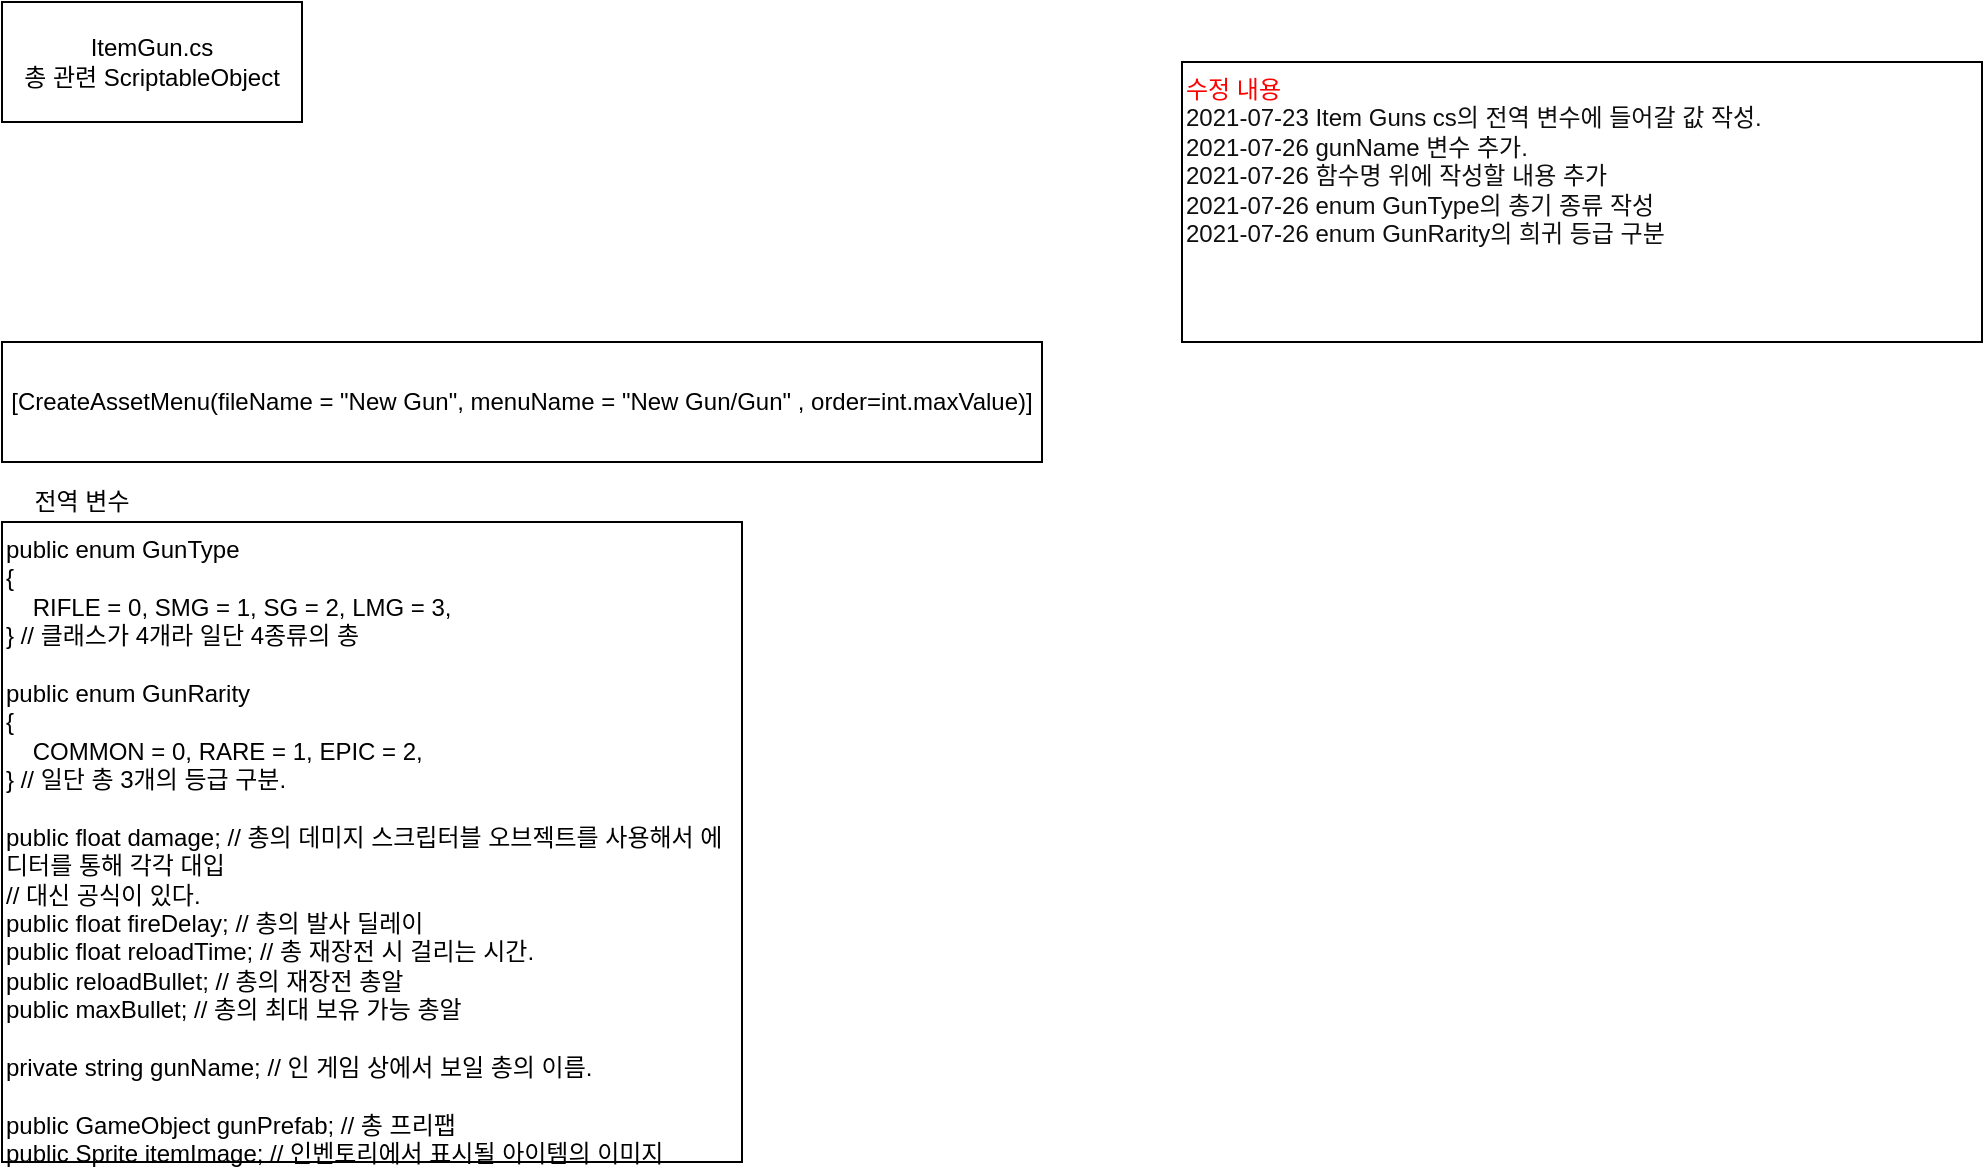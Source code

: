<mxfile version="13.9.9" type="device"><diagram id="oYhfKIK5yWSPBimlLLTB" name="페이지-1"><mxGraphModel dx="1086" dy="806" grid="1" gridSize="10" guides="1" tooltips="1" connect="1" arrows="1" fold="1" page="1" pageScale="1" pageWidth="827" pageHeight="1169" math="0" shadow="0"><root><mxCell id="0"/><mxCell id="1" parent="0"/><mxCell id="To9S7UEXiPAGpf3KNVwy-1" value="ItemGun.cs&lt;br&gt;총 관련 ScriptableObject" style="rounded=0;whiteSpace=wrap;html=1;" parent="1" vertex="1"><mxGeometry x="40" y="60" width="150" height="60" as="geometry"/></mxCell><mxCell id="To9S7UEXiPAGpf3KNVwy-2" value="public enum GunType&lt;br&gt;{&lt;br&gt;&amp;nbsp; &amp;nbsp; RIFLE = 0, SMG = 1, SG = 2, LMG = 3,&lt;br&gt;} // 클래스가 4개라 일단 4종류의 총&lt;br&gt;&lt;br&gt;public enum GunRarity&lt;br&gt;{&lt;br&gt;&amp;nbsp; &amp;nbsp; COMMON = 0, RARE = 1, EPIC = 2,&lt;br&gt;} // 일단 총 3개의 등급 구분.&lt;br&gt;&lt;br&gt;public float damage; // 총의 데미지 스크립터블 오브젝트를 사용해서 에디터를 통해 각각 대입&lt;br&gt;// 대신 공식이 있다.&lt;br&gt;public float fireDelay; // 총의 발사 딜레이&lt;br&gt;public float reloadTime; // 총 재장전 시 걸리는 시간.&lt;br&gt;public reloadBullet; // 총의 재장전 총알&lt;br&gt;public maxBullet; // 총의 최대 보유 가능 총알&lt;br&gt;&lt;br&gt;private string gunName; // 인 게임 상에서 보일 총의 이름.&lt;br&gt;&lt;br&gt;public GameObject gunPrefab; // 총 프리팹&lt;br&gt;public Sprite itemImage; // 인벤토리에서 표시될 아이템의 이미지" style="rounded=0;whiteSpace=wrap;html=1;align=left;verticalAlign=top;" parent="1" vertex="1"><mxGeometry x="40" y="320" width="370" height="320" as="geometry"/></mxCell><mxCell id="To9S7UEXiPAGpf3KNVwy-3" value="전역 변수" style="text;html=1;strokeColor=none;fillColor=none;align=center;verticalAlign=middle;whiteSpace=wrap;rounded=0;" parent="1" vertex="1"><mxGeometry x="40" y="300" width="80" height="20" as="geometry"/></mxCell><mxCell id="To9S7UEXiPAGpf3KNVwy-4" value="&lt;font color=&quot;#ff0000&quot;&gt;수정 내용&lt;/font&gt;&lt;br&gt;&lt;font color=&quot;#0f0f0f&quot;&gt;2021-07-23 Item Guns cs의 전역 변수에 들어갈 값 작성.&lt;br&gt;2021-07-26 gunName 변수 추가.&lt;br&gt;2021-07-26 함수명 위에 작성할 내용 추가&lt;br&gt;2021-07-26 enum GunType의 총기 종류 작성&lt;br&gt;2021-07-26 enum GunRarity의 희귀 등급 구분&lt;br&gt;&lt;/font&gt;" style="rounded=0;whiteSpace=wrap;html=1;align=left;verticalAlign=top;" parent="1" vertex="1"><mxGeometry x="630" y="90" width="400" height="140" as="geometry"/></mxCell><mxCell id="pdOZA9fD6m55o5yyn0cP-1" value="[CreateAssetMenu(fileName = &quot;New Gun&quot;, menuName = &quot;New Gun/Gun&quot; , order=int.maxValue)]" style="whiteSpace=wrap;html=1;" parent="1" vertex="1"><mxGeometry x="40" y="230" width="520" height="60" as="geometry"/></mxCell></root></mxGraphModel></diagram></mxfile>
